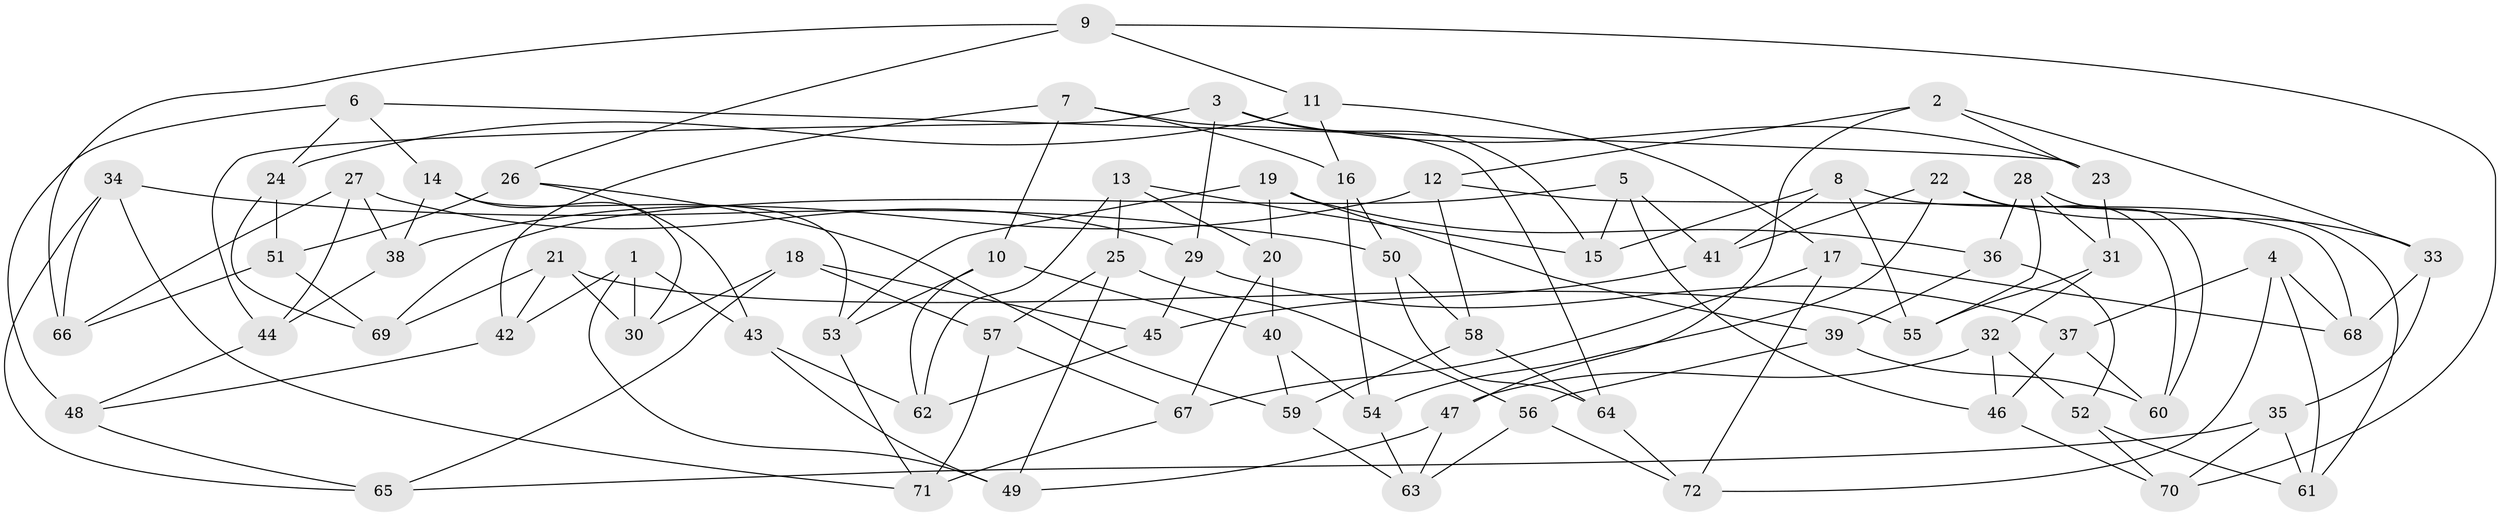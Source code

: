 // Generated by graph-tools (version 1.1) at 2025/38/03/09/25 02:38:09]
// undirected, 72 vertices, 144 edges
graph export_dot {
graph [start="1"]
  node [color=gray90,style=filled];
  1;
  2;
  3;
  4;
  5;
  6;
  7;
  8;
  9;
  10;
  11;
  12;
  13;
  14;
  15;
  16;
  17;
  18;
  19;
  20;
  21;
  22;
  23;
  24;
  25;
  26;
  27;
  28;
  29;
  30;
  31;
  32;
  33;
  34;
  35;
  36;
  37;
  38;
  39;
  40;
  41;
  42;
  43;
  44;
  45;
  46;
  47;
  48;
  49;
  50;
  51;
  52;
  53;
  54;
  55;
  56;
  57;
  58;
  59;
  60;
  61;
  62;
  63;
  64;
  65;
  66;
  67;
  68;
  69;
  70;
  71;
  72;
  1 -- 43;
  1 -- 49;
  1 -- 30;
  1 -- 42;
  2 -- 12;
  2 -- 47;
  2 -- 33;
  2 -- 23;
  3 -- 44;
  3 -- 29;
  3 -- 15;
  3 -- 23;
  4 -- 61;
  4 -- 68;
  4 -- 37;
  4 -- 72;
  5 -- 15;
  5 -- 69;
  5 -- 46;
  5 -- 41;
  6 -- 48;
  6 -- 14;
  6 -- 24;
  6 -- 23;
  7 -- 64;
  7 -- 16;
  7 -- 10;
  7 -- 42;
  8 -- 41;
  8 -- 55;
  8 -- 61;
  8 -- 15;
  9 -- 70;
  9 -- 26;
  9 -- 11;
  9 -- 66;
  10 -- 53;
  10 -- 40;
  10 -- 62;
  11 -- 17;
  11 -- 24;
  11 -- 16;
  12 -- 38;
  12 -- 58;
  12 -- 68;
  13 -- 20;
  13 -- 62;
  13 -- 25;
  13 -- 15;
  14 -- 53;
  14 -- 38;
  14 -- 30;
  16 -- 54;
  16 -- 50;
  17 -- 67;
  17 -- 68;
  17 -- 72;
  18 -- 30;
  18 -- 65;
  18 -- 57;
  18 -- 45;
  19 -- 20;
  19 -- 39;
  19 -- 36;
  19 -- 53;
  20 -- 40;
  20 -- 67;
  21 -- 42;
  21 -- 69;
  21 -- 55;
  21 -- 30;
  22 -- 41;
  22 -- 60;
  22 -- 54;
  22 -- 33;
  23 -- 31;
  24 -- 69;
  24 -- 51;
  25 -- 57;
  25 -- 56;
  25 -- 49;
  26 -- 43;
  26 -- 59;
  26 -- 51;
  27 -- 44;
  27 -- 29;
  27 -- 38;
  27 -- 66;
  28 -- 55;
  28 -- 36;
  28 -- 31;
  28 -- 60;
  29 -- 37;
  29 -- 45;
  31 -- 55;
  31 -- 32;
  32 -- 46;
  32 -- 47;
  32 -- 52;
  33 -- 35;
  33 -- 68;
  34 -- 50;
  34 -- 66;
  34 -- 71;
  34 -- 65;
  35 -- 70;
  35 -- 61;
  35 -- 65;
  36 -- 52;
  36 -- 39;
  37 -- 60;
  37 -- 46;
  38 -- 44;
  39 -- 56;
  39 -- 60;
  40 -- 54;
  40 -- 59;
  41 -- 45;
  42 -- 48;
  43 -- 62;
  43 -- 49;
  44 -- 48;
  45 -- 62;
  46 -- 70;
  47 -- 49;
  47 -- 63;
  48 -- 65;
  50 -- 58;
  50 -- 64;
  51 -- 69;
  51 -- 66;
  52 -- 70;
  52 -- 61;
  53 -- 71;
  54 -- 63;
  56 -- 72;
  56 -- 63;
  57 -- 67;
  57 -- 71;
  58 -- 59;
  58 -- 64;
  59 -- 63;
  64 -- 72;
  67 -- 71;
}
